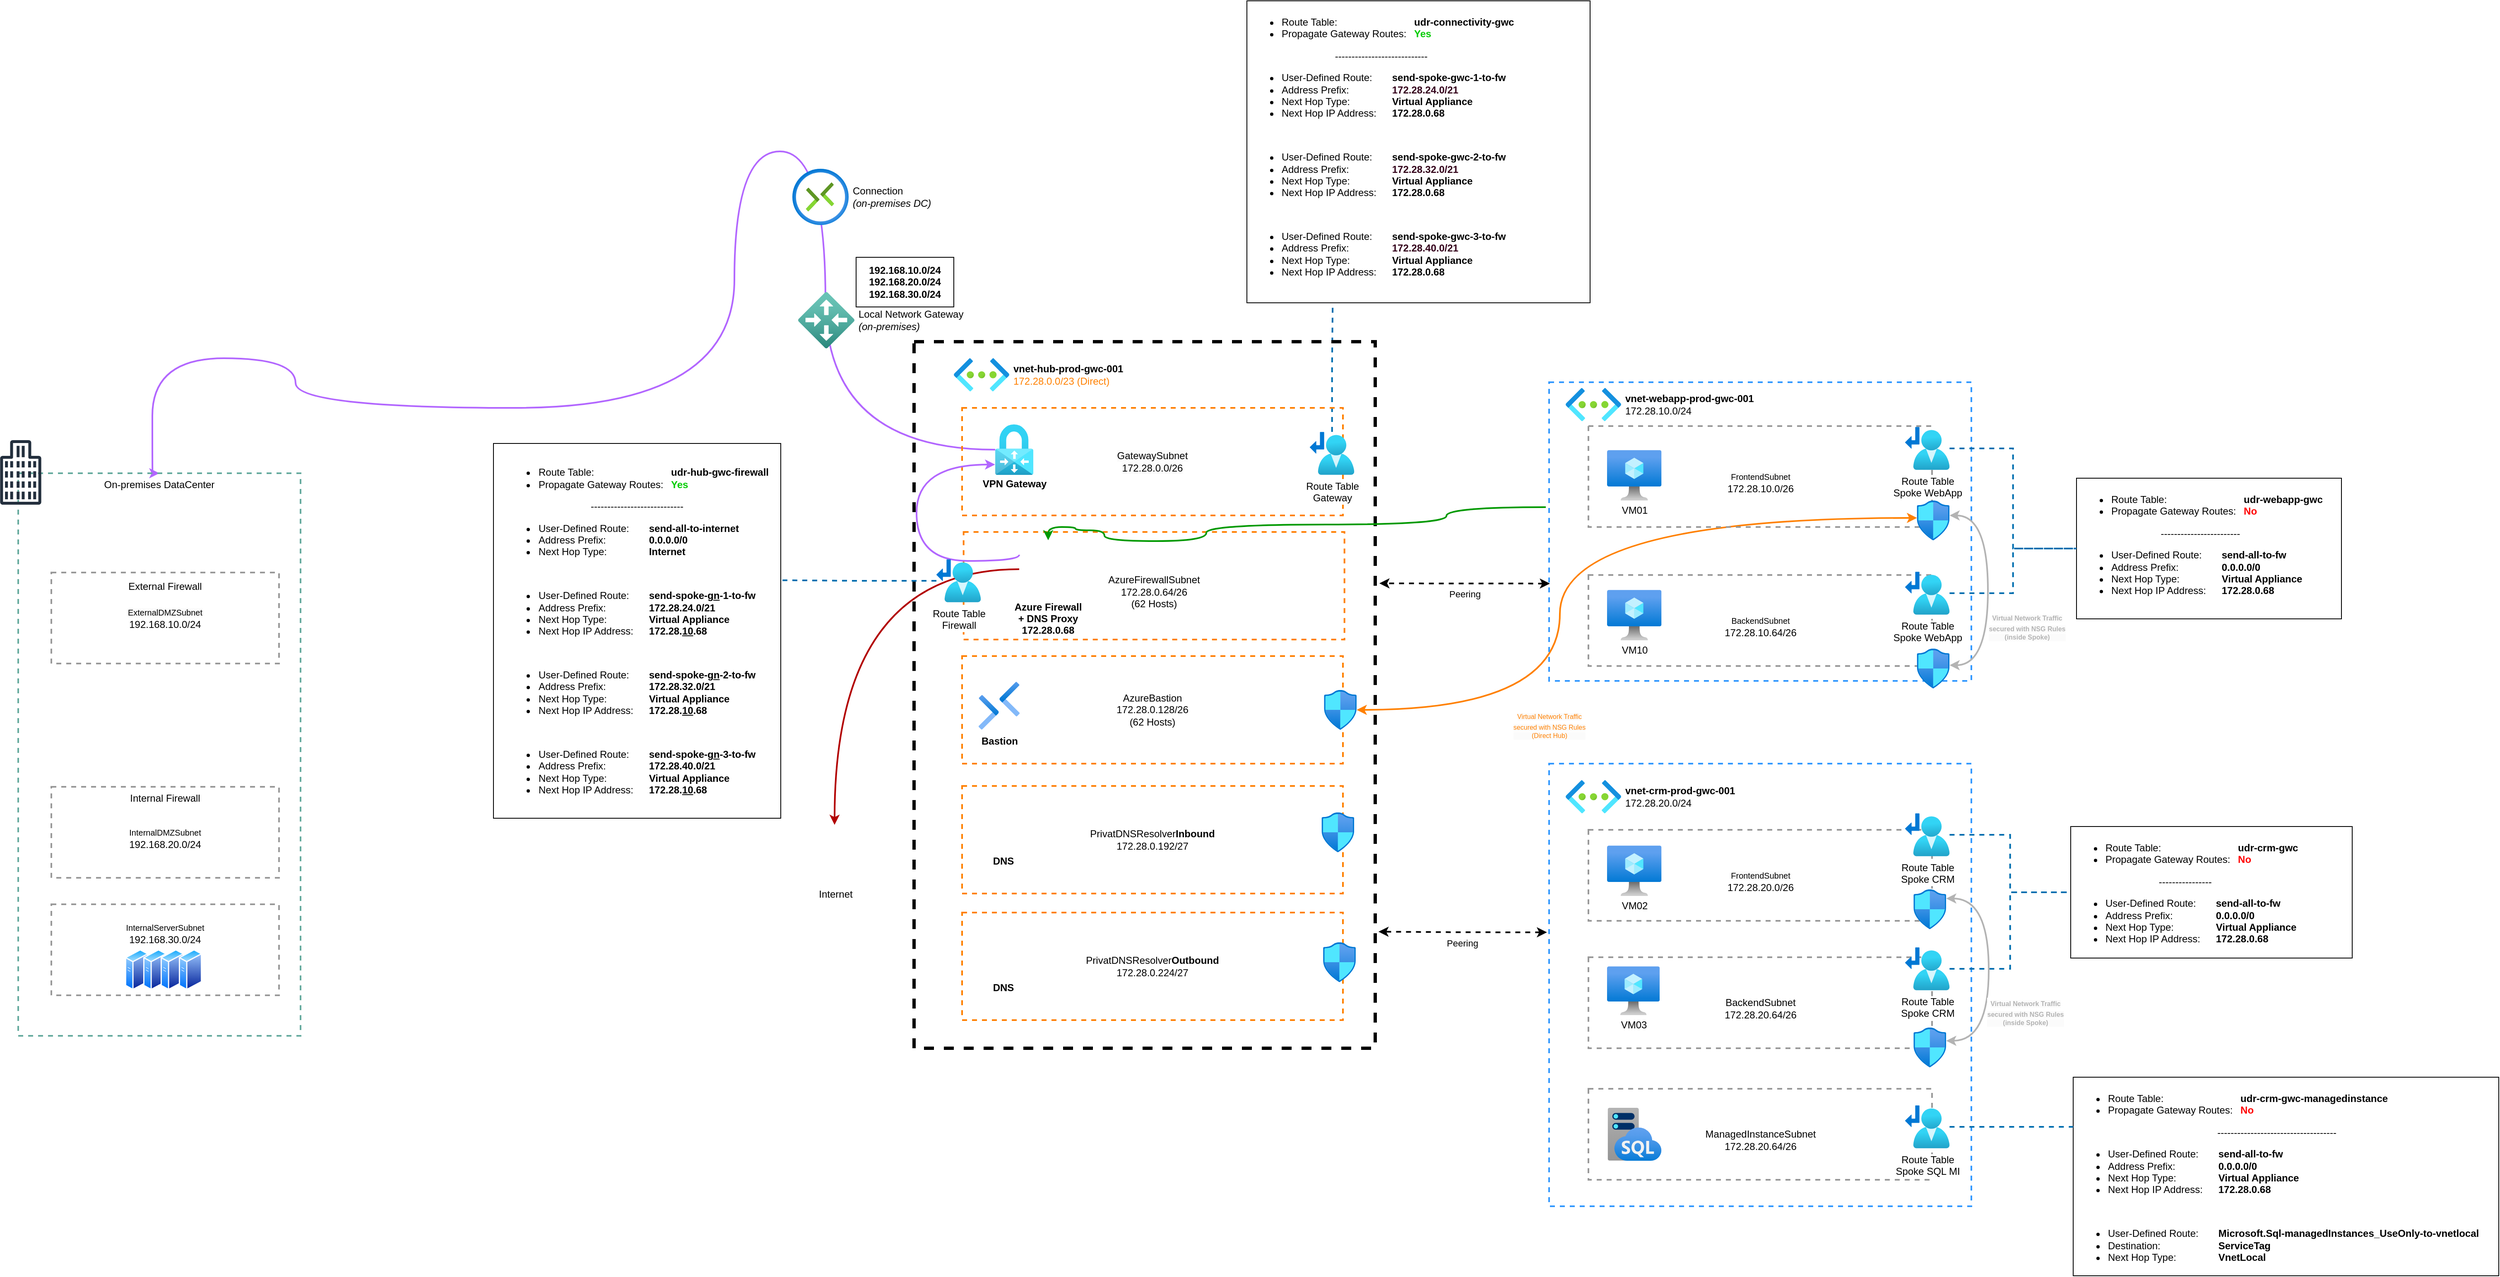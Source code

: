 <mxfile version="22.0.3" type="device">
  <diagram name="RoutingChart" id="pZm5Y59gOgLLR5g-zRpm">
    <mxGraphModel dx="3297" dy="3967" grid="0" gridSize="10" guides="1" tooltips="1" connect="1" arrows="1" fold="1" page="1" pageScale="1" pageWidth="2336" pageHeight="1654" background="#FFFFFF" math="0" shadow="0">
      <root>
        <mxCell id="PHRRr8yhrGrFgZKM-X4D-0" />
        <mxCell id="PHRRr8yhrGrFgZKM-X4D-1" parent="PHRRr8yhrGrFgZKM-X4D-0" />
        <mxCell id="PHRRr8yhrGrFgZKM-X4D-41" style="edgeStyle=orthogonalEdgeStyle;curved=1;rounded=0;orthogonalLoop=1;jettySize=auto;html=1;entryX=0.5;entryY=0;entryDx=0;entryDy=0;strokeColor=#B266FF;strokeWidth=2;" parent="PHRRr8yhrGrFgZKM-X4D-1" source="PHRRr8yhrGrFgZKM-X4D-7" target="PHRRr8yhrGrFgZKM-X4D-70" edge="1">
          <mxGeometry relative="1" as="geometry">
            <Array as="points">
              <mxPoint x="1071" y="-1076" />
              <mxPoint x="1071" y="-1437" />
              <mxPoint x="961" y="-1437" />
              <mxPoint x="961" y="-1127" />
              <mxPoint x="431" y="-1127" />
              <mxPoint x="431" y="-1187" />
              <mxPoint x="258" y="-1187" />
              <mxPoint x="258" y="-1048" />
            </Array>
            <mxPoint x="831" y="-1056.5" as="targetPoint" />
          </mxGeometry>
        </mxCell>
        <mxCell id="PHRRr8yhrGrFgZKM-X4D-43" value="&lt;font color=&quot;#000000&quot;&gt;Connection&lt;br&gt;&lt;i&gt;(on-premises DC)&lt;/i&gt;&lt;br&gt;&lt;/font&gt;" style="image;aspect=fixed;html=1;points=[];align=left;fontSize=12;image=img/lib/azure2/networking/Connections.svg;labelPosition=right;verticalLabelPosition=middle;verticalAlign=middle;labelBackgroundColor=none;spacingLeft=3;" parent="PHRRr8yhrGrFgZKM-X4D-1" vertex="1">
          <mxGeometry x="1031" y="-1416" width="68" height="68" as="geometry" />
        </mxCell>
        <mxCell id="PHRRr8yhrGrFgZKM-X4D-44" value="Peering" style="edgeStyle=orthogonalEdgeStyle;rounded=0;orthogonalLoop=1;jettySize=auto;html=1;startArrow=classic;startFill=1;labelPosition=center;verticalLabelPosition=bottom;align=center;verticalAlign=top;dashed=1;strokeColor=#000000;labelBackgroundColor=none;fontColor=#000000;strokeWidth=2;entryX=1.007;entryY=0.835;entryDx=0;entryDy=0;entryPerimeter=0;exitX=-0.005;exitY=0.381;exitDx=0;exitDy=0;exitPerimeter=0;" parent="PHRRr8yhrGrFgZKM-X4D-1" source="PHRRr8yhrGrFgZKM-X4D-56" target="PHRRr8yhrGrFgZKM-X4D-3" edge="1">
          <mxGeometry relative="1" as="geometry">
            <mxPoint x="1855" y="-687" as="sourcePoint" />
            <mxPoint x="1725" y="-687" as="targetPoint" />
          </mxGeometry>
        </mxCell>
        <mxCell id="PHRRr8yhrGrFgZKM-X4D-45" value="Peering" style="edgeStyle=orthogonalEdgeStyle;rounded=0;orthogonalLoop=1;jettySize=auto;html=1;exitX=0.002;exitY=0.674;exitDx=0;exitDy=0;entryX=1.009;entryY=0.342;entryDx=0;entryDy=0;entryPerimeter=0;startArrow=classic;startFill=1;dashed=1;labelPosition=center;verticalLabelPosition=bottom;align=center;verticalAlign=top;strokeColor=#000000;labelBackgroundColor=none;fontColor=#000000;strokeWidth=2;exitPerimeter=0;" parent="PHRRr8yhrGrFgZKM-X4D-1" source="PHRRr8yhrGrFgZKM-X4D-76" target="PHRRr8yhrGrFgZKM-X4D-3" edge="1">
          <mxGeometry relative="1" as="geometry">
            <mxPoint x="1855.9" y="-1017.36" as="sourcePoint" />
            <mxPoint x="1716" y="-1017.16" as="targetPoint" />
          </mxGeometry>
        </mxCell>
        <mxCell id="PHRRr8yhrGrFgZKM-X4D-46" value="Internet" style="shape=image;verticalLabelPosition=bottom;labelBackgroundColor=default;verticalAlign=top;aspect=fixed;imageAspect=0;image=https://icons.veryicon.com/png/o/miscellaneous/base-icon-library-1/internet-54.png;labelPosition=center;align=center;spacingLeft=3;" parent="PHRRr8yhrGrFgZKM-X4D-1" vertex="1">
          <mxGeometry x="1047" y="-623" width="70" height="70" as="geometry" />
        </mxCell>
        <mxCell id="PHRRr8yhrGrFgZKM-X4D-47" value="&lt;ul&gt;&lt;li&gt;&lt;span style=&quot;background-color: initial;&quot;&gt;Route Table:&amp;nbsp;&amp;nbsp;&lt;span style=&quot;white-space: pre;&quot;&gt;&#x9;&lt;span style=&quot;white-space: pre;&quot;&gt;&#x9;&lt;/span&gt;&lt;span style=&quot;white-space: pre;&quot;&gt;&#x9;&lt;/span&gt;&lt;span style=&quot;white-space: pre;&quot;&gt;&#x9;&lt;/span&gt;&lt;/span&gt;&lt;/span&gt;&lt;b style=&quot;background-color: initial;&quot;&gt;udr-connectivity-gwc&lt;/b&gt;&lt;br&gt;&lt;/li&gt;&lt;li&gt;&lt;span style=&quot;background-color: initial;&quot;&gt;Propagate Gateway Routes:&amp;nbsp;&lt;span style=&quot;white-space: pre;&quot;&gt;&#x9;&lt;/span&gt;&lt;/span&gt;&lt;b style=&quot;background-color: initial;&quot;&gt;&lt;font color=&quot;#00cc00&quot;&gt;Yes&lt;/font&gt;&lt;/b&gt;&lt;/li&gt;&lt;/ul&gt;&lt;div style=&quot;text-align: center;&quot;&gt;----------------------------&lt;/div&gt;&lt;ul&gt;&lt;li&gt;&lt;span style=&quot;background-color: initial;&quot;&gt;User-Defined Route:&amp;nbsp;&amp;nbsp;&lt;span style=&quot;white-space: pre;&quot;&gt;&#x9;&lt;/span&gt;&lt;/span&gt;&lt;b style=&quot;background-color: initial; border-color: var(--border-color);&quot;&gt;send-spoke-gwc-1-to-fw&lt;/b&gt;&lt;br&gt;&lt;/li&gt;&lt;li&gt;Address Prefix:&lt;b&gt;&amp;nbsp;&lt;span style=&quot;white-space: pre;&quot;&gt;&#x9;&lt;span style=&quot;white-space: pre;&quot;&gt;&#x9;&lt;/span&gt;&lt;/span&gt;&lt;font color=&quot;#33001a&quot;&gt;172.28.24.0/21&lt;/font&gt;&lt;/b&gt;&lt;/li&gt;&lt;li&gt;Next Hop Type:&lt;b&gt;&amp;nbsp;&lt;span style=&quot;white-space: pre;&quot;&gt;&#x9;&lt;span style=&quot;white-space: pre;&quot;&gt;&#x9;&lt;/span&gt;&lt;/span&gt;Virtual Appliance&lt;/b&gt;&lt;/li&gt;&lt;li&gt;Next Hop IP Address:&lt;b&gt;&amp;nbsp;&lt;span style=&quot;white-space: pre;&quot;&gt;&#x9;&lt;/span&gt;&lt;/b&gt;&lt;b style=&quot;border-color: var(--border-color);&quot;&gt;172.28.0.68&lt;/b&gt;&lt;/li&gt;&lt;/ul&gt;&lt;div&gt;&lt;b&gt;&lt;br&gt;&lt;/b&gt;&lt;/div&gt;&lt;ul&gt;&lt;li&gt;&lt;b style=&quot;border-color: var(--border-color);&quot;&gt;&lt;span style=&quot;font-weight: 400;&quot;&gt;User-Defined Route:&amp;nbsp;&lt;span style=&quot;white-space: pre;&quot;&gt;&#x9;&lt;/span&gt;&lt;/span&gt;&lt;b style=&quot;border-color: var(--border-color);&quot;&gt;send-spoke-gwc-2-to-fw&lt;/b&gt;&lt;/b&gt;&lt;/li&gt;&lt;li&gt;&lt;b style=&quot;border-color: var(--border-color);&quot;&gt;&lt;span style=&quot;font-weight: 400;&quot;&gt;Address Prefix:&lt;/span&gt;&lt;b&gt;&amp;nbsp;&lt;span style=&quot;white-space: pre;&quot;&gt;&#x9;&lt;/span&gt;&lt;span style=&quot;white-space: pre;&quot;&gt;&#x9;&lt;/span&gt;&lt;font color=&quot;#33001a&quot;&gt;172.28.32.0/21&lt;/font&gt;&lt;/b&gt;&lt;/b&gt;&lt;/li&gt;&lt;li&gt;&lt;b style=&quot;border-color: var(--border-color);&quot;&gt;&lt;span style=&quot;font-weight: 400;&quot;&gt;Next Hop Type:&lt;/span&gt;&lt;b&gt;&amp;nbsp;&lt;span style=&quot;white-space: pre;&quot;&gt;&#x9;&lt;/span&gt;&lt;span style=&quot;white-space: pre;&quot;&gt;&#x9;&lt;/span&gt;Virtual Appliance&lt;/b&gt;&lt;/b&gt;&lt;/li&gt;&lt;li&gt;&lt;b style=&quot;border-color: var(--border-color);&quot;&gt;&lt;span style=&quot;font-weight: 400;&quot;&gt;Next Hop IP Address:&lt;/span&gt;&lt;b&gt;&amp;nbsp;&lt;span style=&quot;white-space: pre;&quot;&gt;&#x9;&lt;/span&gt;&lt;/b&gt;&lt;b style=&quot;background-color: initial; border-color: var(--border-color);&quot;&gt;172.28.0.68&lt;/b&gt;&lt;/b&gt;&lt;/li&gt;&lt;/ul&gt;&lt;div&gt;&lt;b&gt;&lt;br&gt;&lt;/b&gt;&lt;/div&gt;&lt;ul&gt;&lt;li&gt;&lt;b style=&quot;border-color: var(--border-color);&quot;&gt;&lt;span style=&quot;font-weight: 400;&quot;&gt;User-Defined Route:&lt;span style=&quot;white-space: pre;&quot;&gt;&#x9;&lt;/span&gt;&lt;/span&gt;&lt;b style=&quot;border-color: var(--border-color);&quot;&gt;send-spoke-gwc-3-to-fw&lt;/b&gt;&lt;/b&gt;&lt;/li&gt;&lt;li&gt;&lt;b style=&quot;border-color: var(--border-color);&quot;&gt;&lt;span style=&quot;font-weight: 400;&quot;&gt;Address Prefix:&lt;/span&gt;&lt;b&gt;&amp;nbsp;&lt;span style=&quot;white-space: pre;&quot;&gt;&#x9;&lt;/span&gt;&lt;span style=&quot;white-space: pre;&quot;&gt;&#x9;&lt;/span&gt;&lt;font color=&quot;#33001a&quot;&gt;172.28.40.0/21&lt;/font&gt;&lt;/b&gt;&lt;/b&gt;&lt;/li&gt;&lt;li&gt;&lt;b style=&quot;border-color: var(--border-color);&quot;&gt;&lt;span style=&quot;font-weight: 400;&quot;&gt;Next Hop Type:&lt;/span&gt;&lt;b&gt;&amp;nbsp;&lt;span style=&quot;white-space: pre;&quot;&gt;&#x9;&lt;/span&gt;&lt;span style=&quot;white-space: pre;&quot;&gt;&#x9;&lt;/span&gt;Virtual Appliance&lt;/b&gt;&lt;/b&gt;&lt;/li&gt;&lt;li&gt;&lt;b style=&quot;border-color: var(--border-color);&quot;&gt;&lt;span style=&quot;font-weight: 400;&quot;&gt;Next Hop IP Address:&lt;/span&gt;&lt;b&gt;&amp;nbsp;&lt;span style=&quot;white-space: pre;&quot;&gt;&#x9;&lt;/span&gt;&lt;/b&gt;&lt;/b&gt;&lt;b style=&quot;background-color: initial; border-color: var(--border-color);&quot;&gt;172.28.0.68&lt;/b&gt;&lt;/li&gt;&lt;/ul&gt;" style="rounded=0;whiteSpace=wrap;html=1;align=left;verticalAlign=top;" parent="PHRRr8yhrGrFgZKM-X4D-1" vertex="1">
          <mxGeometry x="1580" y="-1619" width="414.5" height="365" as="geometry" />
        </mxCell>
        <mxCell id="PHRRr8yhrGrFgZKM-X4D-48" value="" style="edgeStyle=orthogonalEdgeStyle;rounded=0;orthogonalLoop=1;jettySize=auto;html=1;entryX=0.25;entryY=1;entryDx=0;entryDy=0;strokeColor=#006EAF;strokeWidth=2;fontColor=#006EAF;fontStyle=1;endArrow=none;endFill=0;dashed=1;" parent="PHRRr8yhrGrFgZKM-X4D-1" source="PHRRr8yhrGrFgZKM-X4D-8" target="PHRRr8yhrGrFgZKM-X4D-47" edge="1">
          <mxGeometry x="0.554" relative="1" as="geometry">
            <mxPoint x="1731.0" y="-1064.997" as="sourcePoint" />
            <mxPoint x="1815.76" y="-1247" as="targetPoint" />
            <mxPoint as="offset" />
          </mxGeometry>
        </mxCell>
        <mxCell id="PHRRr8yhrGrFgZKM-X4D-49" value="Local Network Gateway&lt;br&gt;&lt;i&gt;(on-premises)&lt;/i&gt;" style="image;aspect=fixed;html=1;points=[];align=left;fontSize=12;image=img/lib/azure2/networking/Local_Network_Gateways.svg;labelPosition=right;verticalLabelPosition=middle;verticalAlign=middle;spacingLeft=3;spacingRight=12;" parent="PHRRr8yhrGrFgZKM-X4D-1" vertex="1">
          <mxGeometry x="1038" y="-1267" width="68" height="68" as="geometry" />
        </mxCell>
        <mxCell id="PHRRr8yhrGrFgZKM-X4D-54" value="&lt;ul&gt;&lt;li&gt;&lt;span style=&quot;background-color: initial;&quot;&gt;Route Table: &lt;span style=&quot;white-space: pre;&quot;&gt;&#x9;&lt;span style=&quot;white-space: pre;&quot;&gt;&#x9;&lt;/span&gt;&lt;span style=&quot;white-space: pre;&quot;&gt;&#x9;&lt;/span&gt;&lt;span style=&quot;white-space: pre;&quot;&gt;&#x9;&lt;/span&gt;&lt;/span&gt;&lt;/span&gt;&lt;b style=&quot;background-color: initial;&quot;&gt;udr-crm-gwc&lt;/b&gt;&lt;br&gt;&lt;/li&gt;&lt;li&gt;&lt;span style=&quot;background-color: initial;&quot;&gt;Propagate Gateway Routes: &lt;span style=&quot;white-space: pre;&quot;&gt;&#x9;&lt;/span&gt;&lt;/span&gt;&lt;b style=&quot;background-color: initial;&quot;&gt;&lt;font color=&quot;#ff0000&quot;&gt;No&lt;/font&gt;&lt;/b&gt;&lt;br&gt;&lt;/li&gt;&lt;/ul&gt;&lt;div style=&quot;text-align: center;&quot;&gt;----------------&lt;/div&gt;&lt;ul&gt;&lt;li&gt;&lt;span style=&quot;background-color: initial;&quot;&gt;User-Defined Route:&amp;nbsp;&lt;span style=&quot;white-space: pre;&quot;&gt;&#x9;&lt;/span&gt;&lt;/span&gt;&lt;b style=&quot;background-color: initial; border-color: var(--border-color);&quot;&gt;send-all-to-fw&lt;/b&gt;&lt;/li&gt;&lt;li&gt;Address Prefix:&lt;b&gt; &lt;span style=&quot;white-space: pre;&quot;&gt;&#x9;&lt;span style=&quot;white-space: pre;&quot;&gt;&#x9;&lt;/span&gt;&lt;/span&gt;0.0.0.0/0&lt;/b&gt;&lt;/li&gt;&lt;li&gt;Next Hop Type:&lt;b&gt; &lt;span style=&quot;white-space: pre;&quot;&gt;&#x9;&lt;span style=&quot;white-space: pre;&quot;&gt;&#x9;&lt;/span&gt;&lt;/span&gt;Virtual Appliance&lt;/b&gt;&lt;/li&gt;&lt;li&gt;Next Hop IP Address:&lt;b&gt;&amp;nbsp;&lt;span style=&quot;white-space: pre;&quot;&gt;&#x9;&lt;/span&gt;&lt;/b&gt;&lt;b style=&quot;border-color: var(--border-color);&quot;&gt;172.28.0.68&lt;/b&gt;&lt;/li&gt;&lt;/ul&gt;" style="rounded=0;whiteSpace=wrap;html=1;align=left;verticalAlign=top;" parent="PHRRr8yhrGrFgZKM-X4D-1" vertex="1">
          <mxGeometry x="2575" y="-621" width="340" height="159" as="geometry" />
        </mxCell>
        <mxCell id="PHRRr8yhrGrFgZKM-X4D-55" value="&lt;div style=&quot;text-align: left;&quot;&gt;&lt;ul&gt;&lt;li&gt;&lt;span style=&quot;background-color: initial;&quot;&gt;Route Table: &lt;span style=&quot;white-space: pre;&quot;&gt;&#x9;&lt;span style=&quot;white-space: pre;&quot;&gt;&#x9;&lt;/span&gt;&lt;span style=&quot;white-space: pre;&quot;&gt;&#x9;&lt;/span&gt;&lt;span style=&quot;white-space: pre;&quot;&gt;&#x9;&lt;/span&gt;&lt;/span&gt;&lt;/span&gt;&lt;b style=&quot;background-color: initial;&quot;&gt;udr-hub-gwc-firewall&lt;/b&gt;&lt;/li&gt;&lt;li&gt;&lt;span style=&quot;background-color: initial;&quot;&gt;Propagate Gateway Routes:&lt;span style=&quot;white-space: pre;&quot;&gt;&#x9;&lt;/span&gt;&lt;/span&gt;&lt;b style=&quot;background-color: initial;&quot;&gt;&lt;font color=&quot;#00cc00&quot;&gt;Yes&lt;/font&gt;&lt;/b&gt;&lt;/li&gt;&lt;/ul&gt;&lt;/div&gt;&lt;div&gt;----------------------------&lt;/div&gt;&lt;div&gt;&lt;div style=&quot;text-align: left;&quot;&gt;&lt;ul&gt;&lt;li&gt;&lt;span style=&quot;background-color: initial;&quot;&gt;User-Defined Route:&lt;span style=&quot;white-space: pre;&quot;&gt;&#x9;&lt;/span&gt;&lt;/span&gt;&lt;b style=&quot;background-color: initial; border-color: var(--border-color);&quot;&gt;&lt;font&gt;send-all-to-internet&lt;/font&gt;&lt;/b&gt;&lt;/li&gt;&lt;li&gt;&lt;span style=&quot;background-color: initial;&quot;&gt;Address Prefix:&lt;/span&gt;&lt;b style=&quot;background-color: initial;&quot;&gt;&amp;nbsp;&lt;span style=&quot;white-space: pre;&quot;&gt;&#x9;&lt;span style=&quot;white-space: pre;&quot;&gt;&#x9;&lt;/span&gt;&lt;/span&gt;0.0.0.0/0&lt;/b&gt;&lt;/li&gt;&lt;li&gt;&lt;span style=&quot;background-color: initial;&quot;&gt;Next Hop Type:&lt;/span&gt;&lt;b style=&quot;background-color: initial;&quot;&gt;&amp;nbsp;&lt;span style=&quot;white-space: pre;&quot;&gt;&#x9;&lt;span style=&quot;white-space: pre;&quot;&gt;&#x9;&lt;/span&gt;&lt;/span&gt;Internet&lt;/b&gt;&lt;/li&gt;&lt;/ul&gt;&lt;div&gt;&lt;b&gt;&lt;br&gt;&lt;/b&gt;&lt;/div&gt;&lt;ul&gt;&lt;li&gt;&lt;span style=&quot;background-color: initial;&quot;&gt;User-Defined Route:&amp;nbsp;&lt;span style=&quot;white-space: pre;&quot;&gt;&#x9;&lt;/span&gt;&lt;/span&gt;&lt;b style=&quot;background-color: initial; border-color: var(--border-color);&quot;&gt;send-spoke-&lt;/b&gt;&lt;b style=&quot;background-color: initial; border-color: var(--border-color);&quot;&gt;&lt;b style=&quot;border-color: var(--border-color);&quot;&gt;&lt;u&gt;&lt;font&gt;gn&lt;/font&gt;&lt;/u&gt;&lt;font&gt;-&lt;/font&gt;&lt;/b&gt;&lt;/b&gt;&lt;b style=&quot;background-color: initial; border-color: var(--border-color);&quot;&gt;1-to-fw&lt;/b&gt;&lt;br&gt;&lt;/li&gt;&lt;li&gt;&lt;span style=&quot;background-color: initial;&quot;&gt;Address Prefix:&lt;/span&gt;&lt;b style=&quot;background-color: initial;&quot;&gt;&amp;nbsp;&lt;span style=&quot;white-space: pre;&quot;&gt;&#x9;&lt;span style=&quot;white-space: pre;&quot;&gt;&#x9;&lt;/span&gt;&lt;/span&gt;&lt;font&gt;172.28.24.0/21&lt;/font&gt;&lt;/b&gt;&lt;/li&gt;&lt;li&gt;&lt;span style=&quot;background-color: initial;&quot;&gt;Next Hop Type:&lt;/span&gt;&lt;b style=&quot;background-color: initial;&quot;&gt;&amp;nbsp;&lt;span style=&quot;white-space: pre;&quot;&gt;&#x9;&lt;span style=&quot;white-space: pre;&quot;&gt;&#x9;&lt;/span&gt;&lt;/span&gt;Virtual Appliance&lt;/b&gt;&lt;/li&gt;&lt;li&gt;&lt;span style=&quot;background-color: initial;&quot;&gt;Next Hop IP Address:&lt;/span&gt;&lt;b style=&quot;background-color: initial;&quot;&gt;&amp;nbsp;&lt;span style=&quot;white-space: pre;&quot;&gt;&#x9;&lt;/span&gt;&lt;/b&gt;&lt;b style=&quot;background-color: initial; border-color: var(--border-color);&quot;&gt;&lt;b style=&quot;background-color: initial; border-color: var(--border-color);&quot;&gt;172.28.&lt;u&gt;10&lt;/u&gt;.68&lt;/b&gt;&lt;/b&gt;&lt;/li&gt;&lt;/ul&gt;&lt;div&gt;&lt;b&gt;&lt;br&gt;&lt;/b&gt;&lt;/div&gt;&lt;ul&gt;&lt;li&gt;&lt;b style=&quot;border-color: var(--border-color);&quot;&gt;&lt;span style=&quot;font-weight: 400;&quot;&gt;User-Defined Route:&amp;nbsp;&lt;span style=&quot;white-space: pre;&quot;&gt;&#x9;&lt;/span&gt;&lt;/span&gt;&lt;b style=&quot;border-color: var(--border-color);&quot;&gt;send-spoke&lt;/b&gt;&lt;/b&gt;&lt;b style=&quot;background-color: initial; border-color: var(--border-color);&quot;&gt;&lt;b style=&quot;border-color: var(--border-color);&quot;&gt;&lt;font&gt;-&lt;/font&gt;&lt;u&gt;&lt;font&gt;gn&lt;/font&gt;&lt;/u&gt;&lt;font&gt;-&lt;/font&gt;&lt;/b&gt;&lt;/b&gt;&lt;b style=&quot;background-color: initial; border-color: var(--border-color);&quot;&gt;&lt;b style=&quot;border-color: var(--border-color);&quot;&gt;2-to-fw&lt;/b&gt;&lt;/b&gt;&lt;/li&gt;&lt;li&gt;&lt;b style=&quot;background-color: initial; border-color: var(--border-color);&quot;&gt;&lt;span style=&quot;font-weight: 400;&quot;&gt;Address Prefix:&lt;/span&gt;&lt;b&gt;&amp;nbsp;&lt;span style=&quot;white-space: pre;&quot;&gt;&#x9;&lt;/span&gt;&lt;span style=&quot;white-space: pre;&quot;&gt;&#x9;&lt;/span&gt;&lt;font&gt;172.28.32.0/21&lt;/font&gt;&lt;/b&gt;&lt;/b&gt;&lt;/li&gt;&lt;li&gt;&lt;b style=&quot;background-color: initial; border-color: var(--border-color);&quot;&gt;&lt;span style=&quot;font-weight: 400;&quot;&gt;Next Hop Type:&lt;/span&gt;&lt;b&gt;&amp;nbsp;&lt;span style=&quot;white-space: pre;&quot;&gt;&#x9;&lt;/span&gt;&lt;span style=&quot;white-space: pre;&quot;&gt;&#x9;&lt;/span&gt;Virtual Appliance&lt;/b&gt;&lt;/b&gt;&lt;/li&gt;&lt;li&gt;&lt;b style=&quot;background-color: initial; border-color: var(--border-color);&quot;&gt;&lt;span style=&quot;font-weight: 400;&quot;&gt;Next Hop IP Address:&lt;/span&gt;&lt;b&gt;&amp;nbsp;&lt;span style=&quot;white-space: pre;&quot;&gt;&#x9;&lt;/span&gt;&lt;/b&gt;&lt;b style=&quot;background-color: initial; border-color: var(--border-color);&quot;&gt;&lt;b style=&quot;background-color: initial; border-color: var(--border-color);&quot;&gt;172.28.&lt;u&gt;10&lt;/u&gt;.68&lt;/b&gt;&lt;/b&gt;&lt;/b&gt;&lt;/li&gt;&lt;/ul&gt;&lt;div&gt;&lt;b&gt;&lt;br&gt;&lt;/b&gt;&lt;/div&gt;&lt;ul&gt;&lt;li&gt;&lt;b style=&quot;border-color: var(--border-color);&quot;&gt;&lt;span style=&quot;font-weight: 400;&quot;&gt;User-Defined Route:&amp;nbsp;&lt;span style=&quot;white-space: pre;&quot;&gt;&#x9;&lt;/span&gt;&lt;/span&gt;&lt;b style=&quot;border-color: var(--border-color);&quot;&gt;send-spoke&lt;/b&gt;&lt;/b&gt;&lt;b style=&quot;background-color: initial; border-color: var(--border-color);&quot;&gt;&lt;b style=&quot;border-color: var(--border-color);&quot;&gt;&lt;font&gt;-&lt;/font&gt;&lt;u&gt;&lt;font&gt;gn&lt;/font&gt;&lt;/u&gt;&lt;font&gt;-3&lt;/font&gt;&lt;/b&gt;&lt;/b&gt;&lt;b style=&quot;background-color: initial; border-color: var(--border-color);&quot;&gt;&lt;b style=&quot;border-color: var(--border-color);&quot;&gt;-to-fw&lt;/b&gt;&lt;/b&gt;&lt;/li&gt;&lt;li&gt;&lt;b style=&quot;background-color: initial; border-color: var(--border-color);&quot;&gt;&lt;span style=&quot;font-weight: 400;&quot;&gt;Address Prefix:&lt;/span&gt;&lt;b&gt;&amp;nbsp;&lt;span style=&quot;white-space: pre;&quot;&gt;&#x9;&lt;/span&gt;&lt;span style=&quot;white-space: pre;&quot;&gt;&#x9;&lt;/span&gt;&lt;font&gt;172.28.40.0/21&lt;/font&gt;&lt;/b&gt;&lt;/b&gt;&lt;/li&gt;&lt;li&gt;&lt;b style=&quot;background-color: initial; border-color: var(--border-color);&quot;&gt;&lt;span style=&quot;font-weight: 400;&quot;&gt;Next Hop Type:&lt;/span&gt;&lt;b&gt;&amp;nbsp;&lt;span style=&quot;white-space: pre;&quot;&gt;&#x9;&lt;/span&gt;&lt;span style=&quot;white-space: pre;&quot;&gt;&#x9;&lt;/span&gt;Virtual Appliance&lt;/b&gt;&lt;/b&gt;&lt;/li&gt;&lt;li&gt;&lt;b style=&quot;background-color: initial; border-color: var(--border-color);&quot;&gt;&lt;span style=&quot;font-weight: 400;&quot;&gt;Next Hop IP Address:&lt;/span&gt;&lt;b&gt;&amp;nbsp;&lt;span style=&quot;white-space: pre;&quot;&gt;&#x9;&lt;/span&gt;&lt;/b&gt;&lt;/b&gt;&lt;b style=&quot;background-color: initial; border-color: var(--border-color);&quot;&gt;172.28.&lt;u&gt;10&lt;/u&gt;.68&lt;/b&gt;&lt;/li&gt;&lt;/ul&gt;&lt;/div&gt;&lt;/div&gt;" style="rounded=0;whiteSpace=wrap;html=1;fontColor=#000000;" parent="PHRRr8yhrGrFgZKM-X4D-1" vertex="1">
          <mxGeometry x="670" y="-1084" width="347" height="453" as="geometry" />
        </mxCell>
        <mxCell id="PHRRr8yhrGrFgZKM-X4D-56" value="" style="rounded=0;whiteSpace=wrap;html=1;strokeColor=#3399FF;dashed=1;fillColor=none;strokeWidth=2;" parent="PHRRr8yhrGrFgZKM-X4D-1" vertex="1">
          <mxGeometry x="1945" y="-697" width="510" height="535" as="geometry" />
        </mxCell>
        <mxCell id="PHRRr8yhrGrFgZKM-X4D-57" value="&lt;font style=&quot;border-color: var(--border-color); font-size: 12px;&quot;&gt;&lt;b&gt;vnet-crm-prod-gwc-001&lt;/b&gt;&lt;/font&gt;&lt;div&gt;&lt;font style=&quot;border-color: var(--border-color); font-size: 12px;&quot;&gt;172.28.20.0/24&lt;/font&gt;&lt;span style=&quot;border-color: var(--border-color);&quot;&gt;&lt;/span&gt;&lt;/div&gt;" style="image;aspect=fixed;html=1;points=[];align=left;fontSize=12;image=img/lib/azure2/networking/Virtual_Networks.svg;labelPosition=right;verticalLabelPosition=middle;verticalAlign=middle;spacingLeft=3;labelBackgroundColor=none;" parent="PHRRr8yhrGrFgZKM-X4D-1" vertex="1">
          <mxGeometry x="1965" y="-677" width="67" height="40" as="geometry" />
        </mxCell>
        <mxCell id="PHRRr8yhrGrFgZKM-X4D-58" value="&lt;br&gt;&lt;span style=&quot;color: rgb(0, 0, 0); font-family: Helvetica; font-size: 10px; font-style: normal; font-variant-ligatures: normal; font-variant-caps: normal; font-weight: 400; letter-spacing: normal; orphans: 2; text-align: center; text-indent: 0px; text-transform: none; widows: 2; word-spacing: 0px; -webkit-text-stroke-width: 0px; background-color: rgb(251, 251, 251); text-decoration-thickness: initial; text-decoration-style: initial; text-decoration-color: initial; float: none; display: inline !important;&quot;&gt;FrontendSubnet&lt;/span&gt;&lt;br style=&quot;border-color: var(--border-color); color: rgb(0, 0, 0); font-family: Helvetica; font-size: 10px; font-style: normal; font-variant-ligatures: normal; font-variant-caps: normal; font-weight: 400; letter-spacing: normal; orphans: 2; text-align: center; text-indent: 0px; text-transform: none; widows: 2; word-spacing: 0px; -webkit-text-stroke-width: 0px; background-color: rgb(251, 251, 251); text-decoration-thickness: initial; text-decoration-style: initial; text-decoration-color: initial;&quot;&gt;172.28.20.0/26" style="rounded=0;whiteSpace=wrap;html=1;fillColor=none;strokeColor=#999999;dashed=1;strokeWidth=2;" parent="PHRRr8yhrGrFgZKM-X4D-1" vertex="1">
          <mxGeometry x="1992.5" y="-617" width="415" height="110" as="geometry" />
        </mxCell>
        <mxCell id="PHRRr8yhrGrFgZKM-X4D-59" value="&lt;br style=&quot;border-color: var(--border-color);&quot;&gt;BackendSubnet&lt;br style=&quot;border-color: var(--border-color); font-size: 10px;&quot;&gt;172.28.20.64/26" style="rounded=0;whiteSpace=wrap;html=1;fillColor=none;strokeColor=#999999;dashed=1;strokeWidth=2;" parent="PHRRr8yhrGrFgZKM-X4D-1" vertex="1">
          <mxGeometry x="1992.5" y="-463" width="415" height="110" as="geometry" />
        </mxCell>
        <mxCell id="PHRRr8yhrGrFgZKM-X4D-60" style="edgeStyle=orthogonalEdgeStyle;rounded=0;orthogonalLoop=1;jettySize=auto;html=1;entryX=0;entryY=0.5;entryDx=0;entryDy=0;strokeWidth=2;dashed=1;endArrow=none;endFill=0;strokeColor=#006EAF;" parent="PHRRr8yhrGrFgZKM-X4D-1" source="PHRRr8yhrGrFgZKM-X4D-61" target="PHRRr8yhrGrFgZKM-X4D-54" edge="1">
          <mxGeometry relative="1" as="geometry" />
        </mxCell>
        <mxCell id="PHRRr8yhrGrFgZKM-X4D-61" value="Route Table&lt;br style=&quot;border-color: var(--border-color);&quot;&gt;Spoke CRM" style="image;aspect=fixed;html=1;points=[];align=center;fontSize=12;image=img/lib/azure2/networking/Route_Tables.svg;" parent="PHRRr8yhrGrFgZKM-X4D-1" vertex="1">
          <mxGeometry x="2375" y="-637" width="53.68" height="52" as="geometry" />
        </mxCell>
        <mxCell id="PHRRr8yhrGrFgZKM-X4D-62" style="edgeStyle=orthogonalEdgeStyle;rounded=0;orthogonalLoop=1;jettySize=auto;html=1;entryX=0;entryY=0.5;entryDx=0;entryDy=0;strokeWidth=2;strokeColor=#006EAF;dashed=1;endArrow=none;endFill=0;" parent="PHRRr8yhrGrFgZKM-X4D-1" source="PHRRr8yhrGrFgZKM-X4D-63" target="PHRRr8yhrGrFgZKM-X4D-54" edge="1">
          <mxGeometry relative="1" as="geometry" />
        </mxCell>
        <mxCell id="PHRRr8yhrGrFgZKM-X4D-63" value="Route Table&lt;br style=&quot;border-color: var(--border-color);&quot;&gt;Spoke CRM" style="image;aspect=fixed;html=1;points=[];align=center;fontSize=12;image=img/lib/azure2/networking/Route_Tables.svg;" parent="PHRRr8yhrGrFgZKM-X4D-1" vertex="1">
          <mxGeometry x="2375" y="-475" width="53.68" height="52" as="geometry" />
        </mxCell>
        <mxCell id="PHRRr8yhrGrFgZKM-X4D-64" value="VM02" style="image;aspect=fixed;html=1;points=[];align=center;fontSize=12;image=img/lib/azure2/compute/Virtual_Machine.svg;spacing=0;labelBackgroundColor=none;" parent="PHRRr8yhrGrFgZKM-X4D-1" vertex="1">
          <mxGeometry x="2015" y="-598" width="65.76" height="61" as="geometry" />
        </mxCell>
        <mxCell id="PHRRr8yhrGrFgZKM-X4D-65" value="VM03" style="image;aspect=fixed;html=1;points=[];align=center;fontSize=12;image=img/lib/azure2/compute/Virtual_Machine.svg;spacing=0;labelBackgroundColor=none;" parent="PHRRr8yhrGrFgZKM-X4D-1" vertex="1">
          <mxGeometry x="2015" y="-452" width="63.6" height="59" as="geometry" />
        </mxCell>
        <mxCell id="PHRRr8yhrGrFgZKM-X4D-66" value="&lt;br style=&quot;border-color: var(--border-color);&quot;&gt;ManagedInstanceSubnet&lt;br style=&quot;border-color: var(--border-color); font-size: 10px;&quot;&gt;172.28.20.64/26" style="rounded=0;whiteSpace=wrap;html=1;fillColor=none;strokeColor=#999999;dashed=1;strokeWidth=2;" parent="PHRRr8yhrGrFgZKM-X4D-1" vertex="1">
          <mxGeometry x="1992.5" y="-304" width="415" height="110" as="geometry" />
        </mxCell>
        <mxCell id="PHRRr8yhrGrFgZKM-X4D-67" value="Route Table&lt;br style=&quot;border-color: var(--border-color);&quot;&gt;Spoke SQL MI" style="image;aspect=fixed;html=1;points=[];align=center;fontSize=12;image=img/lib/azure2/networking/Route_Tables.svg;" parent="PHRRr8yhrGrFgZKM-X4D-1" vertex="1">
          <mxGeometry x="2375" y="-284" width="53.68" height="52" as="geometry" />
        </mxCell>
        <mxCell id="PHRRr8yhrGrFgZKM-X4D-68" value="" style="image;aspect=fixed;html=1;points=[];align=center;fontSize=12;image=img/lib/azure2/databases/SQL_Managed_Instance.svg;" parent="PHRRr8yhrGrFgZKM-X4D-1" vertex="1">
          <mxGeometry x="2015.76" y="-281" width="65" height="64" as="geometry" />
        </mxCell>
        <mxCell id="PHRRr8yhrGrFgZKM-X4D-69" value="&lt;ul&gt;&lt;li&gt;&lt;span style=&quot;background-color: initial;&quot;&gt;Route Table: &lt;span style=&quot;white-space: pre;&quot;&gt;&#x9;&lt;span style=&quot;white-space: pre;&quot;&gt;&#x9;&lt;/span&gt;&lt;span style=&quot;white-space: pre;&quot;&gt;&#x9;&lt;/span&gt;&lt;span style=&quot;white-space: pre;&quot;&gt;&#x9;&lt;/span&gt;&lt;/span&gt;&lt;/span&gt;&lt;b style=&quot;background-color: initial;&quot;&gt;udr-crm-gwc-managedinstance&lt;/b&gt;&lt;br&gt;&lt;/li&gt;&lt;li&gt;&lt;span style=&quot;background-color: initial;&quot;&gt;Propagate Gateway Routes: &lt;span style=&quot;white-space: pre;&quot;&gt;&#x9;&lt;/span&gt;&lt;/span&gt;&lt;b style=&quot;background-color: initial;&quot;&gt;&lt;font color=&quot;#ff0000&quot;&gt;No&lt;/font&gt;&lt;/b&gt;&lt;br&gt;&lt;/li&gt;&lt;/ul&gt;&lt;div style=&quot;text-align: center;&quot;&gt;------------------------------------&lt;/div&gt;&lt;ul&gt;&lt;li&gt;&lt;span style=&quot;background-color: initial;&quot;&gt;User-Defined Route:&amp;nbsp;&lt;span style=&quot;white-space: pre;&quot;&gt;&#x9;&lt;/span&gt;&lt;/span&gt;&lt;b style=&quot;background-color: initial; border-color: var(--border-color);&quot;&gt;send-all-to-fw&lt;/b&gt;&lt;br&gt;&lt;/li&gt;&lt;li&gt;&lt;span style=&quot;background-color: initial;&quot;&gt;Address Prefix:&lt;/span&gt;&lt;b style=&quot;background-color: initial;&quot;&gt; &lt;span style=&quot;white-space: pre;&quot;&gt;&#x9;&lt;span style=&quot;white-space: pre;&quot;&gt;&#x9;&lt;/span&gt;&lt;/span&gt;0.0.0.0/0&lt;/b&gt;&lt;br&gt;&lt;/li&gt;&lt;li&gt;Next Hop Type:&lt;b&gt; &lt;span style=&quot;white-space: pre;&quot;&gt;&#x9;&lt;span style=&quot;white-space: pre;&quot;&gt;&#x9;&lt;/span&gt;&lt;/span&gt;Virtual Appliance&lt;/b&gt;&lt;/li&gt;&lt;li&gt;Next Hop IP Address:&lt;b&gt;&amp;nbsp;&lt;span style=&quot;white-space: pre;&quot;&gt;&#x9;&lt;/span&gt;&lt;/b&gt;&lt;b style=&quot;border-color: var(--border-color);&quot;&gt;172.28.0.68&lt;/b&gt;&lt;/li&gt;&lt;/ul&gt;&lt;div&gt;&lt;br&gt;&lt;/div&gt;&lt;ul&gt;&lt;li&gt;&lt;span style=&quot;background-color: initial;&quot;&gt;User-Defined Route:&amp;nbsp;&lt;span style=&quot;white-space: pre;&quot;&gt;&#x9;&lt;/span&gt;&lt;/span&gt;&lt;b style=&quot;background-color: initial; border-color: var(--border-color);&quot;&gt;Microsoft.Sql-managedInstances_UseOnly-to-vnetlocal&lt;/b&gt;&lt;br&gt;&lt;/li&gt;&lt;li&gt;Destination:&lt;b&gt;&amp;nbsp;&lt;span style=&quot;white-space: pre;&quot;&gt;&#x9;&lt;span style=&quot;white-space: pre;&quot;&gt;&#x9;&lt;span style=&quot;white-space: pre;&quot;&gt;&#x9;&lt;/span&gt;&lt;/span&gt;&lt;/span&gt;ServiceTag&lt;/b&gt;&lt;/li&gt;&lt;li&gt;Next Hop Type:&lt;b&gt;&amp;nbsp;&lt;span style=&quot;white-space: pre;&quot;&gt;&#x9;&lt;span style=&quot;white-space: pre;&quot;&gt;&#x9;&lt;/span&gt;&lt;/span&gt;VnetLocal&lt;/b&gt;&lt;/li&gt;&lt;/ul&gt;" style="rounded=0;whiteSpace=wrap;html=1;align=left;verticalAlign=top;" parent="PHRRr8yhrGrFgZKM-X4D-1" vertex="1">
          <mxGeometry x="2578" y="-318" width="514" height="240" as="geometry" />
        </mxCell>
        <mxCell id="PHRRr8yhrGrFgZKM-X4D-70" value="On-premises DataCenter" style="rounded=0;whiteSpace=wrap;html=1;strokeColor=#67AB9F;dashed=1;fillColor=none;strokeWidth=2;verticalAlign=top;" parent="PHRRr8yhrGrFgZKM-X4D-1" vertex="1">
          <mxGeometry x="96" y="-1048" width="341" height="680" as="geometry" />
        </mxCell>
        <mxCell id="PHRRr8yhrGrFgZKM-X4D-71" value="External Firewall" style="shape=image;verticalLabelPosition=bottom;labelBackgroundColor=default;verticalAlign=top;aspect=fixed;imageAspect=0;image=https://cdn-icons-png.flaticon.com/512/811/811683.png;" parent="PHRRr8yhrGrFgZKM-X4D-1" vertex="1">
          <mxGeometry x="233.5" y="-1005" width="80" height="80" as="geometry" />
        </mxCell>
        <mxCell id="PHRRr8yhrGrFgZKM-X4D-72" value="&lt;span style=&quot;color: rgb(0, 0, 0); font-family: Helvetica; font-size: 10px; font-style: normal; font-variant-ligatures: normal; font-variant-caps: normal; font-weight: 400; letter-spacing: normal; orphans: 2; text-align: center; text-indent: 0px; text-transform: none; widows: 2; word-spacing: 0px; -webkit-text-stroke-width: 0px; background-color: rgb(251, 251, 251); text-decoration-thickness: initial; text-decoration-style: initial; text-decoration-color: initial; float: none; display: inline !important;&quot;&gt;ExternalDMZSubnet&lt;/span&gt;&lt;br style=&quot;border-color: var(--border-color); color: rgb(0, 0, 0); font-family: Helvetica; font-size: 10px; font-style: normal; font-variant-ligatures: normal; font-variant-caps: normal; font-weight: 400; letter-spacing: normal; orphans: 2; text-align: center; text-indent: 0px; text-transform: none; widows: 2; word-spacing: 0px; -webkit-text-stroke-width: 0px; background-color: rgb(251, 251, 251); text-decoration-thickness: initial; text-decoration-style: initial; text-decoration-color: initial;&quot;&gt;192.168.10.0/24" style="rounded=0;whiteSpace=wrap;html=1;fillColor=none;strokeColor=#999999;dashed=1;strokeWidth=2;" parent="PHRRr8yhrGrFgZKM-X4D-1" vertex="1">
          <mxGeometry x="136" y="-928" width="275" height="110" as="geometry" />
        </mxCell>
        <mxCell id="PHRRr8yhrGrFgZKM-X4D-73" value="&lt;br&gt;&lt;span style=&quot;font-size: 10px;&quot;&gt;InternalDMZSubnet&lt;/span&gt;&lt;br style=&quot;border-color: var(--border-color); color: rgb(0, 0, 0); font-family: Helvetica; font-size: 10px; font-style: normal; font-variant-ligatures: normal; font-variant-caps: normal; font-weight: 400; letter-spacing: normal; orphans: 2; text-align: center; text-indent: 0px; text-transform: none; widows: 2; word-spacing: 0px; -webkit-text-stroke-width: 0px; background-color: rgb(251, 251, 251); text-decoration-thickness: initial; text-decoration-style: initial; text-decoration-color: initial;&quot;&gt;192.168.20.0/24" style="rounded=0;whiteSpace=wrap;html=1;fillColor=none;strokeColor=#999999;dashed=1;strokeWidth=2;" parent="PHRRr8yhrGrFgZKM-X4D-1" vertex="1">
          <mxGeometry x="136" y="-669" width="275" height="110" as="geometry" />
        </mxCell>
        <mxCell id="PHRRr8yhrGrFgZKM-X4D-74" value="Internal Firewall" style="shape=image;verticalLabelPosition=bottom;labelBackgroundColor=default;verticalAlign=top;aspect=fixed;imageAspect=0;image=https://cdn-icons-png.flaticon.com/512/811/811683.png;" parent="PHRRr8yhrGrFgZKM-X4D-1" vertex="1">
          <mxGeometry x="233.5" y="-749" width="80" height="80" as="geometry" />
        </mxCell>
        <mxCell id="PHRRr8yhrGrFgZKM-X4D-92" style="edgeStyle=orthogonalEdgeStyle;rounded=0;orthogonalLoop=1;jettySize=auto;html=1;entryX=0;entryY=0.25;entryDx=0;entryDy=0;strokeWidth=2;dashed=1;strokeColor=#006EAF;endArrow=none;endFill=0;" parent="PHRRr8yhrGrFgZKM-X4D-1" source="PHRRr8yhrGrFgZKM-X4D-67" target="PHRRr8yhrGrFgZKM-X4D-69" edge="1">
          <mxGeometry relative="1" as="geometry" />
        </mxCell>
        <mxCell id="PHRRr8yhrGrFgZKM-X4D-94" value="" style="edgeStyle=orthogonalEdgeStyle;rounded=0;orthogonalLoop=1;jettySize=auto;html=1;entryX=1.006;entryY=0.365;entryDx=0;entryDy=0;entryPerimeter=0;strokeWidth=2;dashed=1;fillColor=#1ba1e2;strokeColor=#006EAF;endArrow=none;endFill=0;fontColor=#006EAF;fontStyle=1" parent="PHRRr8yhrGrFgZKM-X4D-1" source="PHRRr8yhrGrFgZKM-X4D-31" target="PHRRr8yhrGrFgZKM-X4D-55" edge="1">
          <mxGeometry x="-0.001" relative="1" as="geometry">
            <mxPoint as="offset" />
          </mxGeometry>
        </mxCell>
        <mxCell id="PHRRr8yhrGrFgZKM-X4D-97" value="" style="image;aspect=fixed;html=1;points=[];align=center;fontSize=12;image=img/lib/azure2/networking/Network_Security_Groups.svg;" parent="PHRRr8yhrGrFgZKM-X4D-1" vertex="1">
          <mxGeometry x="2385.08" y="-545" width="39.53" height="48" as="geometry" />
        </mxCell>
        <mxCell id="PHRRr8yhrGrFgZKM-X4D-98" value="" style="image;aspect=fixed;html=1;points=[];align=center;fontSize=12;image=img/lib/azure2/networking/Network_Security_Groups.svg;" parent="PHRRr8yhrGrFgZKM-X4D-1" vertex="1">
          <mxGeometry x="2385.08" y="-378" width="39.53" height="48" as="geometry" />
        </mxCell>
        <mxCell id="PHRRr8yhrGrFgZKM-X4D-99" value="" style="edgeStyle=orthogonalEdgeStyle;rounded=0;orthogonalLoop=1;jettySize=auto;html=1;curved=1;startArrow=classic;startFill=1;strokeColor=#B3B3B3;strokeWidth=2;labelBackgroundColor=none;" parent="PHRRr8yhrGrFgZKM-X4D-1" source="PHRRr8yhrGrFgZKM-X4D-97" target="PHRRr8yhrGrFgZKM-X4D-98" edge="1">
          <mxGeometry relative="1" as="geometry">
            <mxPoint x="2429.68" y="-537" as="sourcePoint" />
            <mxPoint x="2428.68" y="-406" as="targetPoint" />
            <Array as="points">
              <mxPoint x="2476" y="-534" />
              <mxPoint x="2476" y="-362" />
            </Array>
          </mxGeometry>
        </mxCell>
        <mxCell id="1K8vyOkMx8vhL-2WFBwF-3" value="&lt;font style=&quot;border-color: var(--border-color); color: rgb(179, 179, 179); font-size: 8px; font-weight: 700; background-color: rgb(251, 251, 251);&quot;&gt;Virtual Network Traffic&lt;br style=&quot;border-color: var(--border-color);&quot;&gt;&lt;span style=&quot;border-color: var(--border-color);&quot;&gt;secured with NSG Rules&lt;/span&gt;&lt;/font&gt;&lt;div style=&quot;border-color: var(--border-color); color: rgb(179, 179, 179); font-size: 8px; font-weight: 700; background-color: rgb(251, 251, 251);&quot;&gt;&lt;font style=&quot;border-color: var(--border-color);&quot;&gt;&lt;span style=&quot;border-color: var(--border-color);&quot;&gt;(inside Spoke)&lt;/span&gt;&lt;/font&gt;&lt;/div&gt;" style="edgeLabel;html=1;align=center;verticalAlign=middle;resizable=0;points=[];" parent="PHRRr8yhrGrFgZKM-X4D-99" vertex="1" connectable="0">
          <mxGeometry x="0.154" y="3" relative="1" as="geometry">
            <mxPoint x="41" y="30" as="offset" />
          </mxGeometry>
        </mxCell>
        <mxCell id="PHRRr8yhrGrFgZKM-X4D-100" style="edgeStyle=orthogonalEdgeStyle;rounded=0;orthogonalLoop=1;jettySize=auto;html=1;entryX=0.006;entryY=0.437;entryDx=0;entryDy=0;entryPerimeter=0;strokeColor=#FF8000;curved=1;strokeWidth=2;startArrow=classic;startFill=1;" parent="PHRRr8yhrGrFgZKM-X4D-1" source="PHRRr8yhrGrFgZKM-X4D-16" target="PHRRr8yhrGrFgZKM-X4D-86" edge="1">
          <mxGeometry relative="1" as="geometry">
            <Array as="points">
              <mxPoint x="1958" y="-762" />
              <mxPoint x="1958" y="-994" />
            </Array>
          </mxGeometry>
        </mxCell>
        <mxCell id="1K8vyOkMx8vhL-2WFBwF-1" value="&lt;font style=&quot;border-color: var(--border-color); color: rgb(255, 128, 0); background-color: rgb(251, 251, 251); font-size: 8px;&quot;&gt;Virtual Network Traffic&lt;br style=&quot;border-color: var(--border-color);&quot;&gt;&lt;span style=&quot;border-color: var(--border-color);&quot;&gt;secured with NSG Rules&lt;/span&gt;&lt;/font&gt;&lt;div style=&quot;border-color: var(--border-color); color: rgb(255, 128, 0); background-color: rgb(251, 251, 251); font-size: 8px;&quot;&gt;&lt;font style=&quot;border-color: var(--border-color);&quot;&gt;&lt;span style=&quot;border-color: var(--border-color);&quot;&gt;(Direct Hub)&lt;/span&gt;&lt;/font&gt;&lt;/div&gt;" style="edgeLabel;html=1;align=center;verticalAlign=middle;resizable=0;points=[];" parent="PHRRr8yhrGrFgZKM-X4D-100" vertex="1" connectable="0">
          <mxGeometry x="-0.456" y="19" relative="1" as="geometry">
            <mxPoint x="6" y="19" as="offset" />
          </mxGeometry>
        </mxCell>
        <mxCell id="PHRRr8yhrGrFgZKM-X4D-3" value="" style="rounded=0;whiteSpace=wrap;html=1;strokeColor=#000000;fillColor=none;strokeWidth=4;dashed=1;" parent="PHRRr8yhrGrFgZKM-X4D-1" vertex="1">
          <mxGeometry x="1178" y="-1207" width="557" height="854" as="geometry" />
        </mxCell>
        <mxCell id="PHRRr8yhrGrFgZKM-X4D-4" value="&lt;font color=&quot;#000000&quot; style=&quot;font-size: 12px;&quot;&gt;&lt;br style=&quot;border-color: var(--border-color);&quot;&gt;AzureFirewallSubnet&lt;br style=&quot;border-color: var(--border-color);&quot;&gt;&lt;/font&gt;&lt;div style=&quot;&quot;&gt;172.28.0.64/26&lt;br&gt;(62 Hosts)&lt;br&gt;&lt;/div&gt;" style="rounded=0;whiteSpace=wrap;html=1;fillColor=none;dashed=1;strokeColor=#FF8000;strokeWidth=2;" parent="PHRRr8yhrGrFgZKM-X4D-1" vertex="1">
          <mxGeometry x="1237.84" y="-977" width="460" height="130" as="geometry" />
        </mxCell>
        <mxCell id="PHRRr8yhrGrFgZKM-X4D-5" value="&lt;span style=&quot;border-color: var(--border-color);&quot;&gt;&lt;font style=&quot;border-color: var(--border-color); font-size: 12px;&quot;&gt;&lt;b&gt;vnet-hub-prod-gwc-001&lt;/b&gt;&lt;br&gt;&lt;font color=&quot;#ff8000&quot;&gt;172.28.0.0/23&lt;/font&gt;&amp;nbsp;&lt;font color=&quot;#ff8000&quot;&gt;(Direct)&lt;/font&gt;&lt;br&gt;&lt;/font&gt;&lt;/span&gt;" style="image;aspect=fixed;html=1;points=[];align=left;fontSize=12;image=img/lib/azure2/networking/Virtual_Networks.svg;labelPosition=right;verticalLabelPosition=middle;verticalAlign=middle;spacingLeft=3;labelBackgroundColor=none;fontColor=#000000;" parent="PHRRr8yhrGrFgZKM-X4D-1" vertex="1">
          <mxGeometry x="1226" y="-1187" width="67" height="40" as="geometry" />
        </mxCell>
        <mxCell id="PHRRr8yhrGrFgZKM-X4D-6" value="&lt;font style=&quot;font-size: 12px;&quot;&gt;&lt;br&gt;&lt;span style=&quot;color: rgb(0, 0, 0); font-family: Helvetica; font-style: normal; font-variant-ligatures: normal; font-variant-caps: normal; font-weight: 400; letter-spacing: normal; orphans: 2; text-align: center; text-indent: 0px; text-transform: none; widows: 2; word-spacing: 0px; -webkit-text-stroke-width: 0px; background-color: rgb(251, 251, 251); text-decoration-thickness: initial; text-decoration-style: initial; text-decoration-color: initial; float: none; display: inline !important;&quot;&gt;GatewaySubnet&lt;/span&gt;&lt;br style=&quot;border-color: var(--border-color); color: rgb(0, 0, 0); font-family: Helvetica; font-style: normal; font-variant-ligatures: normal; font-variant-caps: normal; font-weight: 400; letter-spacing: normal; orphans: 2; text-align: center; text-indent: 0px; text-transform: none; widows: 2; word-spacing: 0px; -webkit-text-stroke-width: 0px; background-color: rgb(251, 251, 251); text-decoration-thickness: initial; text-decoration-style: initial; text-decoration-color: initial;&quot;&gt;&lt;span style=&quot;color: rgb(0, 0, 0); font-family: Helvetica; font-style: normal; font-variant-ligatures: normal; font-variant-caps: normal; font-weight: 400; letter-spacing: normal; orphans: 2; text-align: center; text-indent: 0px; text-transform: none; widows: 2; word-spacing: 0px; -webkit-text-stroke-width: 0px; background-color: rgb(251, 251, 251); text-decoration-thickness: initial; text-decoration-style: initial; text-decoration-color: initial; float: none; display: inline !important;&quot;&gt;172.28.0.0/26&lt;/span&gt;&lt;/font&gt;&lt;div style=&quot;&quot;&gt;&lt;br&gt;&lt;/div&gt;" style="rounded=0;whiteSpace=wrap;html=1;fillColor=none;strokeColor=#FF8000;dashed=1;strokeWidth=2;" parent="PHRRr8yhrGrFgZKM-X4D-1" vertex="1">
          <mxGeometry x="1236" y="-1127" width="460" height="130" as="geometry" />
        </mxCell>
        <mxCell id="PHRRr8yhrGrFgZKM-X4D-7" value="&lt;b&gt;VPN Gateway&lt;br&gt;&lt;/b&gt;" style="image;aspect=fixed;html=1;points=[];align=center;fontSize=12;image=img/lib/azure2/networking/Virtual_Network_Gateways.svg;labelBackgroundColor=none;spacing=-1;movable=1;resizable=1;rotatable=1;deletable=1;editable=1;locked=0;connectable=1;fontColor=#000000;" parent="PHRRr8yhrGrFgZKM-X4D-1" vertex="1">
          <mxGeometry x="1276" y="-1106.995" width="46" height="61.02" as="geometry" />
        </mxCell>
        <mxCell id="PHRRr8yhrGrFgZKM-X4D-8" value="Route Table&lt;br&gt;Gateway" style="image;aspect=fixed;html=1;points=[];align=center;fontSize=12;image=img/lib/azure2/networking/Route_Tables.svg;" parent="PHRRr8yhrGrFgZKM-X4D-1" vertex="1">
          <mxGeometry x="1656" y="-1098" width="53.68" height="52" as="geometry" />
        </mxCell>
        <mxCell id="PHRRr8yhrGrFgZKM-X4D-9" value="" style="group" parent="PHRRr8yhrGrFgZKM-X4D-1" vertex="1" connectable="0">
          <mxGeometry x="1236" y="-517" width="483.68" height="130" as="geometry" />
        </mxCell>
        <mxCell id="PHRRr8yhrGrFgZKM-X4D-10" value="&lt;font color=&quot;#000000&quot;&gt;PrivatDNSResolver&lt;b&gt;Outbound&lt;/b&gt;&lt;br&gt;172.28.0.224/27&lt;br&gt;&lt;/font&gt;" style="rounded=0;whiteSpace=wrap;html=1;fillColor=none;dashed=1;strokeColor=#FF8000;strokeWidth=2;" parent="PHRRr8yhrGrFgZKM-X4D-9" vertex="1">
          <mxGeometry width="460" height="130" as="geometry" />
        </mxCell>
        <mxCell id="PHRRr8yhrGrFgZKM-X4D-11" value="DNS" style="shape=image;verticalLabelPosition=bottom;labelBackgroundColor=none;verticalAlign=top;aspect=fixed;imageAspect=0;image=http://code.benco.io/icon-collection/azure-icons/DNS-Zones.svg;spacing=-1;fontColor=#000000;fontStyle=1" parent="PHRRr8yhrGrFgZKM-X4D-9" vertex="1">
          <mxGeometry x="20" y="20.001" width="60" height="60" as="geometry" />
        </mxCell>
        <mxCell id="PHRRr8yhrGrFgZKM-X4D-12" value="" style="image;aspect=fixed;html=1;points=[];align=center;fontSize=12;image=img/lib/azure2/networking/Network_Security_Groups.svg;" parent="PHRRr8yhrGrFgZKM-X4D-9" vertex="1">
          <mxGeometry x="436.0" y="36" width="39.53" height="48" as="geometry" />
        </mxCell>
        <mxCell id="PHRRr8yhrGrFgZKM-X4D-13" value="" style="group" parent="PHRRr8yhrGrFgZKM-X4D-1" vertex="1" connectable="0">
          <mxGeometry x="1236" y="-827" width="476.61" height="130" as="geometry" />
        </mxCell>
        <mxCell id="PHRRr8yhrGrFgZKM-X4D-14" value="&lt;font color=&quot;#000000&quot;&gt;AzureBastion&lt;br&gt;172.28.0.128/26&lt;br&gt;(62 Hosts)&lt;/font&gt;" style="rounded=0;whiteSpace=wrap;html=1;fillColor=none;dashed=1;strokeColor=#FF8000;strokeWidth=2;" parent="PHRRr8yhrGrFgZKM-X4D-13" vertex="1">
          <mxGeometry width="460" height="130" as="geometry" />
        </mxCell>
        <mxCell id="PHRRr8yhrGrFgZKM-X4D-15" value="Bastion" style="image;aspect=fixed;html=1;points=[];align=center;fontSize=12;image=img/lib/azure2/networking/Bastions.svg;labelBackgroundColor=none;fontColor=#000000;fontStyle=1" parent="PHRRr8yhrGrFgZKM-X4D-13" vertex="1">
          <mxGeometry x="20" y="31" width="49.47" height="58" as="geometry" />
        </mxCell>
        <mxCell id="PHRRr8yhrGrFgZKM-X4D-16" value="" style="image;aspect=fixed;html=1;points=[];align=center;fontSize=12;image=img/lib/azure2/networking/Network_Security_Groups.svg;" parent="PHRRr8yhrGrFgZKM-X4D-13" vertex="1">
          <mxGeometry x="437.08" y="41" width="39.53" height="48" as="geometry" />
        </mxCell>
        <mxCell id="PHRRr8yhrGrFgZKM-X4D-22" value="" style="group" parent="PHRRr8yhrGrFgZKM-X4D-1" vertex="1" connectable="0">
          <mxGeometry x="1236" y="-670" width="483.68" height="130" as="geometry" />
        </mxCell>
        <mxCell id="PHRRr8yhrGrFgZKM-X4D-23" value="&lt;font color=&quot;#000000&quot;&gt;PrivatDNSResolver&lt;b&gt;Inbound&lt;/b&gt;&lt;br&gt;&lt;/font&gt;172.28.0.192/27" style="rounded=0;whiteSpace=wrap;html=1;fillColor=none;dashed=1;strokeColor=#FF8000;strokeWidth=2;" parent="PHRRr8yhrGrFgZKM-X4D-22" vertex="1">
          <mxGeometry width="460" height="130" as="geometry" />
        </mxCell>
        <mxCell id="PHRRr8yhrGrFgZKM-X4D-24" value="" style="group" parent="PHRRr8yhrGrFgZKM-X4D-22" vertex="1" connectable="0">
          <mxGeometry x="20" y="20.001" width="463.68" height="60" as="geometry" />
        </mxCell>
        <mxCell id="PHRRr8yhrGrFgZKM-X4D-25" value="DNS" style="shape=image;verticalLabelPosition=bottom;labelBackgroundColor=none;verticalAlign=top;aspect=fixed;imageAspect=0;image=http://code.benco.io/icon-collection/azure-icons/DNS-Zones.svg;spacing=-1;fontColor=#000000;fontStyle=1" parent="PHRRr8yhrGrFgZKM-X4D-24" vertex="1">
          <mxGeometry width="60" height="60" as="geometry" />
        </mxCell>
        <mxCell id="PHRRr8yhrGrFgZKM-X4D-26" value="" style="image;aspect=fixed;html=1;points=[];align=center;fontSize=12;image=img/lib/azure2/networking/Network_Security_Groups.svg;" parent="PHRRr8yhrGrFgZKM-X4D-22" vertex="1">
          <mxGeometry x="434.15" y="32" width="39.53" height="48" as="geometry" />
        </mxCell>
        <mxCell id="PHRRr8yhrGrFgZKM-X4D-38" style="edgeStyle=orthogonalEdgeStyle;rounded=0;orthogonalLoop=1;jettySize=auto;html=1;exitX=0;exitY=0.25;exitDx=0;exitDy=0;entryX=-0.002;entryY=0.795;entryDx=0;entryDy=0;entryPerimeter=0;curved=1;strokeColor=#B266FF;strokeWidth=2;" parent="PHRRr8yhrGrFgZKM-X4D-1" source="PHRRr8yhrGrFgZKM-X4D-29" target="PHRRr8yhrGrFgZKM-X4D-7" edge="1">
          <mxGeometry relative="1" as="geometry">
            <Array as="points">
              <mxPoint x="1181" y="-942" />
              <mxPoint x="1181" y="-1058" />
            </Array>
          </mxGeometry>
        </mxCell>
        <mxCell id="PHRRr8yhrGrFgZKM-X4D-39" style="edgeStyle=orthogonalEdgeStyle;rounded=0;orthogonalLoop=1;jettySize=auto;html=1;curved=1;strokeWidth=2;strokeColor=#009900;entryX=0.5;entryY=0;entryDx=0;entryDy=0;" parent="PHRRr8yhrGrFgZKM-X4D-1" target="PHRRr8yhrGrFgZKM-X4D-29" edge="1">
          <mxGeometry relative="1" as="geometry">
            <mxPoint x="1941" y="-1006.998" as="sourcePoint" />
            <mxPoint x="1301.0" y="-968.51" as="targetPoint" />
            <Array as="points">
              <mxPoint x="1821" y="-1007" />
              <mxPoint x="1821" y="-986" />
              <mxPoint x="1531" y="-986" />
              <mxPoint x="1531" y="-966" />
              <mxPoint x="1408" y="-966" />
              <mxPoint x="1408" y="-979" />
              <mxPoint x="1373" y="-979" />
              <mxPoint x="1373" y="-983" />
              <mxPoint x="1340" y="-983" />
            </Array>
          </mxGeometry>
        </mxCell>
        <mxCell id="M1UtT46xdkqKAZhiooVV-0" value="&lt;br&gt;&lt;span style=&quot;font-size: 10px;&quot;&gt;InternalServerSubnet&lt;/span&gt;&lt;br style=&quot;border-color: var(--border-color); color: rgb(0, 0, 0); font-family: Helvetica; font-size: 10px; font-style: normal; font-variant-ligatures: normal; font-variant-caps: normal; font-weight: 400; letter-spacing: normal; orphans: 2; text-align: center; text-indent: 0px; text-transform: none; widows: 2; word-spacing: 0px; -webkit-text-stroke-width: 0px; background-color: rgb(251, 251, 251); text-decoration-thickness: initial; text-decoration-style: initial; text-decoration-color: initial;&quot;&gt;192.168.30.0/24" style="rounded=0;whiteSpace=wrap;html=1;fillColor=none;strokeColor=#999999;dashed=1;strokeWidth=2;verticalAlign=top;" parent="PHRRr8yhrGrFgZKM-X4D-1" vertex="1">
          <mxGeometry x="136" y="-527" width="275" height="110" as="geometry" />
        </mxCell>
        <mxCell id="M1UtT46xdkqKAZhiooVV-1" value="" style="image;aspect=fixed;perimeter=ellipsePerimeter;html=1;align=center;shadow=0;dashed=0;spacingTop=3;image=img/lib/active_directory/generic_server.svg;" parent="PHRRr8yhrGrFgZKM-X4D-1" vertex="1">
          <mxGeometry x="225" y="-473" width="28.0" height="50" as="geometry" />
        </mxCell>
        <mxCell id="M1UtT46xdkqKAZhiooVV-2" value="" style="image;aspect=fixed;perimeter=ellipsePerimeter;html=1;align=center;shadow=0;dashed=0;spacingTop=3;image=img/lib/active_directory/generic_server.svg;" parent="PHRRr8yhrGrFgZKM-X4D-1" vertex="1">
          <mxGeometry x="247" y="-473" width="28.0" height="50" as="geometry" />
        </mxCell>
        <mxCell id="M1UtT46xdkqKAZhiooVV-4" value="" style="image;aspect=fixed;perimeter=ellipsePerimeter;html=1;align=center;shadow=0;dashed=0;spacingTop=3;image=img/lib/active_directory/generic_server.svg;" parent="PHRRr8yhrGrFgZKM-X4D-1" vertex="1">
          <mxGeometry x="268" y="-473" width="28.0" height="50" as="geometry" />
        </mxCell>
        <mxCell id="M1UtT46xdkqKAZhiooVV-5" value="" style="image;aspect=fixed;perimeter=ellipsePerimeter;html=1;align=center;shadow=0;dashed=0;spacingTop=3;image=img/lib/active_directory/generic_server.svg;" parent="PHRRr8yhrGrFgZKM-X4D-1" vertex="1">
          <mxGeometry x="290" y="-473" width="28.0" height="50" as="geometry" />
        </mxCell>
        <mxCell id="PHRRr8yhrGrFgZKM-X4D-51" value="192.168.10.0/24&lt;br&gt;192.168.20.0/24&lt;br&gt;192.168.30.0/24" style="rounded=0;whiteSpace=wrap;html=1;fontStyle=1" parent="PHRRr8yhrGrFgZKM-X4D-1" vertex="1">
          <mxGeometry x="1108" y="-1309" width="118" height="60" as="geometry" />
        </mxCell>
        <mxCell id="1K8vyOkMx8vhL-2WFBwF-0" style="edgeStyle=orthogonalEdgeStyle;rounded=0;orthogonalLoop=1;jettySize=auto;html=1;curved=1;fillColor=#e51400;strokeColor=#B20000;strokeWidth=2;" parent="PHRRr8yhrGrFgZKM-X4D-1" source="PHRRr8yhrGrFgZKM-X4D-29" target="PHRRr8yhrGrFgZKM-X4D-46" edge="1">
          <mxGeometry relative="1" as="geometry" />
        </mxCell>
        <mxCell id="PHRRr8yhrGrFgZKM-X4D-29" value="Azure Firewall &#xa;+ DNS Proxy&#xa;172.28.0.68" style="shape=image;verticalLabelPosition=bottom;labelBackgroundColor=none;verticalAlign=top;aspect=fixed;imageAspect=0;image=http://code.benco.io/icon-collection/azure-icons/Firewalls.svg;spacing=-1;fontStyle=1;fontColor=#000000;" parent="PHRRr8yhrGrFgZKM-X4D-1" vertex="1">
          <mxGeometry x="1305" y="-967" width="70" height="70" as="geometry" />
        </mxCell>
        <mxCell id="PHRRr8yhrGrFgZKM-X4D-31" value="Route Table&lt;br&gt;Firewall" style="image;aspect=fixed;html=1;points=[];align=center;fontSize=12;image=img/lib/azure2/networking/Route_Tables.svg;" parent="PHRRr8yhrGrFgZKM-X4D-1" vertex="1">
          <mxGeometry x="1205" y="-944" width="53.68" height="52" as="geometry" />
        </mxCell>
        <mxCell id="PHRRr8yhrGrFgZKM-X4D-76" value="" style="rounded=0;whiteSpace=wrap;html=1;strokeColor=#3399FF;dashed=1;fillColor=none;strokeWidth=2;" parent="PHRRr8yhrGrFgZKM-X4D-1" vertex="1">
          <mxGeometry x="1945" y="-1158" width="510" height="361" as="geometry" />
        </mxCell>
        <mxCell id="PHRRr8yhrGrFgZKM-X4D-77" value="&lt;font style=&quot;border-color: var(--border-color);&quot;&gt;&lt;b&gt;vnet-webapp-prod-gwc-001&lt;/b&gt;&lt;/font&gt;&lt;div&gt;&lt;font style=&quot;border-color: var(--border-color);&quot;&gt;&lt;font style=&quot;font-size: 12px;&quot;&gt;172.28.10.0/24&lt;/font&gt;&lt;br&gt;&lt;/font&gt;&lt;/div&gt;" style="image;aspect=fixed;html=1;points=[];align=left;fontSize=12;image=img/lib/azure2/networking/Virtual_Networks.svg;labelPosition=right;verticalLabelPosition=middle;verticalAlign=middle;spacingLeft=3;labelBackgroundColor=none;" parent="PHRRr8yhrGrFgZKM-X4D-1" vertex="1">
          <mxGeometry x="1965" y="-1150.98" width="67" height="40" as="geometry" />
        </mxCell>
        <mxCell id="PHRRr8yhrGrFgZKM-X4D-78" value="&lt;br&gt;&lt;span style=&quot;color: rgb(0, 0, 0); font-family: Helvetica; font-size: 10px; font-style: normal; font-variant-ligatures: normal; font-variant-caps: normal; font-weight: 400; letter-spacing: normal; orphans: 2; text-align: center; text-indent: 0px; text-transform: none; widows: 2; word-spacing: 0px; -webkit-text-stroke-width: 0px; background-color: rgb(251, 251, 251); text-decoration-thickness: initial; text-decoration-style: initial; text-decoration-color: initial; float: none; display: inline !important;&quot;&gt;FrontendSubnet&lt;/span&gt;&lt;br style=&quot;border-color: var(--border-color); color: rgb(0, 0, 0); font-family: Helvetica; font-size: 10px; font-style: normal; font-variant-ligatures: normal; font-variant-caps: normal; font-weight: 400; letter-spacing: normal; orphans: 2; text-align: center; text-indent: 0px; text-transform: none; widows: 2; word-spacing: 0px; -webkit-text-stroke-width: 0px; background-color: rgb(251, 251, 251); text-decoration-thickness: initial; text-decoration-style: initial; text-decoration-color: initial;&quot;&gt;172.28.10.0/26" style="rounded=0;whiteSpace=wrap;html=1;fillColor=none;strokeColor=#999999;dashed=1;strokeWidth=2;" parent="PHRRr8yhrGrFgZKM-X4D-1" vertex="1">
          <mxGeometry x="1992.5" y="-1105" width="415" height="122.02" as="geometry" />
        </mxCell>
        <mxCell id="PHRRr8yhrGrFgZKM-X4D-79" style="edgeStyle=orthogonalEdgeStyle;rounded=0;orthogonalLoop=1;jettySize=auto;html=1;entryX=0;entryY=0.5;entryDx=0;entryDy=0;strokeWidth=2;endArrow=none;endFill=0;dashed=1;strokeColor=#006EAF;" parent="PHRRr8yhrGrFgZKM-X4D-1" source="PHRRr8yhrGrFgZKM-X4D-80" target="PHRRr8yhrGrFgZKM-X4D-81" edge="1">
          <mxGeometry relative="1" as="geometry" />
        </mxCell>
        <mxCell id="PHRRr8yhrGrFgZKM-X4D-80" value="Route Table&lt;br&gt;Spoke WebApp" style="image;aspect=fixed;html=1;points=[];align=center;fontSize=12;image=img/lib/azure2/networking/Route_Tables.svg;" parent="PHRRr8yhrGrFgZKM-X4D-1" vertex="1">
          <mxGeometry x="2375" y="-1103.98" width="53.68" height="52" as="geometry" />
        </mxCell>
        <mxCell id="PHRRr8yhrGrFgZKM-X4D-81" value="&lt;ul&gt;&lt;li&gt;&lt;span style=&quot;background-color: initial;&quot;&gt;Route Table:&amp;nbsp;&lt;span style=&quot;white-space: pre;&quot;&gt;&#x9;&lt;span style=&quot;white-space: pre;&quot;&gt;&#x9;&lt;/span&gt;&lt;span style=&quot;white-space: pre;&quot;&gt;&#x9;&lt;/span&gt;&lt;span style=&quot;white-space: pre;&quot;&gt;&#x9;&lt;/span&gt;&lt;/span&gt;&lt;/span&gt;&lt;b style=&quot;background-color: initial;&quot;&gt;udr-webapp-gwc&lt;/b&gt;&lt;br&gt;&lt;/li&gt;&lt;li&gt;&lt;span style=&quot;background-color: initial;&quot;&gt;Propagate Gateway Routes:&amp;nbsp;&lt;span style=&quot;white-space: pre;&quot;&gt;&#x9;&lt;/span&gt;&lt;/span&gt;&lt;b style=&quot;background-color: initial;&quot;&gt;&lt;font color=&quot;#ff0000&quot;&gt;No&lt;/font&gt;&lt;/b&gt;&lt;br&gt;&lt;/li&gt;&lt;/ul&gt;&lt;div style=&quot;text-align: center;&quot;&gt;------------------------&lt;/div&gt;&lt;ul&gt;&lt;li&gt;&lt;span style=&quot;background-color: initial;&quot;&gt;User-Defined Route:&amp;nbsp;&lt;span style=&quot;white-space: pre;&quot;&gt;&#x9;&lt;/span&gt;&lt;/span&gt;&lt;b style=&quot;background-color: initial; border-color: var(--border-color);&quot;&gt;&lt;font&gt;send-all-to-fw&lt;/font&gt;&lt;/b&gt;&lt;/li&gt;&lt;li&gt;Address Prefix:&lt;b&gt; &lt;span style=&quot;white-space: pre;&quot;&gt;&#x9;&lt;span style=&quot;white-space: pre;&quot;&gt;&#x9;&lt;/span&gt;&lt;/span&gt;0.0.0.0/0&lt;/b&gt;&lt;/li&gt;&lt;li&gt;Next Hop Type:&lt;b&gt; &lt;span style=&quot;white-space: pre;&quot;&gt;&#x9;&lt;span style=&quot;white-space: pre;&quot;&gt;&#x9;&lt;/span&gt;&lt;/span&gt;Virtual Appliance&lt;/b&gt;&lt;/li&gt;&lt;li&gt;Next Hop IP Address:&lt;b&gt;&amp;nbsp;&lt;span style=&quot;white-space: pre;&quot;&gt;&#x9;&lt;/span&gt;&lt;/b&gt;&lt;b style=&quot;border-color: var(--border-color);&quot;&gt;172.28.0.68&lt;/b&gt;&lt;/li&gt;&lt;/ul&gt;" style="rounded=0;whiteSpace=wrap;html=1;align=left;verticalAlign=top;fontColor=#000000;" parent="PHRRr8yhrGrFgZKM-X4D-1" vertex="1">
          <mxGeometry x="2582" y="-1042.01" width="320" height="170.02" as="geometry" />
        </mxCell>
        <mxCell id="PHRRr8yhrGrFgZKM-X4D-82" value="VM01" style="image;aspect=fixed;html=1;points=[];align=center;fontSize=12;image=img/lib/azure2/compute/Virtual_Machine.svg;spacing=0;labelBackgroundColor=none;" parent="PHRRr8yhrGrFgZKM-X4D-1" vertex="1">
          <mxGeometry x="2015" y="-1076" width="65.76" height="61" as="geometry" />
        </mxCell>
        <mxCell id="PHRRr8yhrGrFgZKM-X4D-83" value="&lt;br&gt;&lt;span style=&quot;font-size: 10px;&quot;&gt;BackendSubnet&lt;/span&gt;&lt;br style=&quot;border-color: var(--border-color); font-size: 10px;&quot;&gt;172.28.10.64/26" style="rounded=0;whiteSpace=wrap;html=1;fillColor=none;strokeColor=#999999;dashed=1;strokeWidth=2;" parent="PHRRr8yhrGrFgZKM-X4D-1" vertex="1">
          <mxGeometry x="1992.5" y="-924.98" width="415" height="110" as="geometry" />
        </mxCell>
        <mxCell id="PHRRr8yhrGrFgZKM-X4D-84" style="edgeStyle=orthogonalEdgeStyle;rounded=0;orthogonalLoop=1;jettySize=auto;html=1;entryX=0;entryY=0.5;entryDx=0;entryDy=0;strokeWidth=2;dashed=1;endArrow=none;endFill=0;strokeColor=#006EAF;" parent="PHRRr8yhrGrFgZKM-X4D-1" source="PHRRr8yhrGrFgZKM-X4D-85" target="PHRRr8yhrGrFgZKM-X4D-81" edge="1">
          <mxGeometry relative="1" as="geometry" />
        </mxCell>
        <mxCell id="PHRRr8yhrGrFgZKM-X4D-85" value="Route Table&lt;br style=&quot;border-color: var(--border-color);&quot;&gt;Spoke WebApp" style="image;aspect=fixed;html=1;points=[];align=center;fontSize=12;image=img/lib/azure2/networking/Route_Tables.svg;" parent="PHRRr8yhrGrFgZKM-X4D-1" vertex="1">
          <mxGeometry x="2375" y="-929" width="53.68" height="52" as="geometry" />
        </mxCell>
        <mxCell id="PHRRr8yhrGrFgZKM-X4D-86" value="" style="image;aspect=fixed;html=1;points=[];align=center;fontSize=12;image=img/lib/azure2/networking/Network_Security_Groups.svg;" parent="PHRRr8yhrGrFgZKM-X4D-1" vertex="1">
          <mxGeometry x="2389.15" y="-1014.98" width="39.53" height="48" as="geometry" />
        </mxCell>
        <mxCell id="PHRRr8yhrGrFgZKM-X4D-87" value="" style="image;aspect=fixed;html=1;points=[];align=center;fontSize=12;image=img/lib/azure2/networking/Network_Security_Groups.svg;" parent="PHRRr8yhrGrFgZKM-X4D-1" vertex="1">
          <mxGeometry x="2389.15" y="-836" width="39.53" height="48" as="geometry" />
        </mxCell>
        <mxCell id="PHRRr8yhrGrFgZKM-X4D-88" value="VM10" style="image;aspect=fixed;html=1;points=[];align=center;fontSize=12;image=img/lib/azure2/compute/Virtual_Machine.svg;spacing=0;labelBackgroundColor=none;" parent="PHRRr8yhrGrFgZKM-X4D-1" vertex="1">
          <mxGeometry x="2015" y="-907" width="65.76" height="61" as="geometry" />
        </mxCell>
        <mxCell id="PHRRr8yhrGrFgZKM-X4D-89" value="" style="edgeStyle=orthogonalEdgeStyle;rounded=0;orthogonalLoop=1;jettySize=auto;html=1;curved=1;startArrow=classic;startFill=1;strokeColor=#B3B3B3;strokeWidth=2;labelBackgroundColor=none;" parent="PHRRr8yhrGrFgZKM-X4D-1" source="PHRRr8yhrGrFgZKM-X4D-86" target="PHRRr8yhrGrFgZKM-X4D-87" edge="1">
          <mxGeometry relative="1" as="geometry">
            <Array as="points">
              <mxPoint x="2475" y="-997" />
              <mxPoint x="2475" y="-816" />
            </Array>
          </mxGeometry>
        </mxCell>
        <mxCell id="1K8vyOkMx8vhL-2WFBwF-2" value="&lt;font style=&quot;border-color: var(--border-color); color: rgb(179, 179, 179); font-size: 8px; font-weight: 700; background-color: rgb(251, 251, 251);&quot;&gt;Virtual Network Traffic&lt;br style=&quot;border-color: var(--border-color);&quot;&gt;&lt;span style=&quot;border-color: var(--border-color);&quot;&gt;secured with NSG Rules&lt;/span&gt;&lt;/font&gt;&lt;div style=&quot;border-color: var(--border-color); color: rgb(179, 179, 179); font-size: 8px; font-weight: 700; background-color: rgb(251, 251, 251);&quot;&gt;&lt;font style=&quot;border-color: var(--border-color);&quot;&gt;&lt;span style=&quot;border-color: var(--border-color);&quot;&gt;(inside Spoke)&lt;/span&gt;&lt;/font&gt;&lt;/div&gt;" style="edgeLabel;html=1;align=center;verticalAlign=middle;resizable=0;points=[];" parent="PHRRr8yhrGrFgZKM-X4D-89" vertex="1" connectable="0">
          <mxGeometry x="-0.255" y="-4" relative="1" as="geometry">
            <mxPoint x="51" y="78" as="offset" />
          </mxGeometry>
        </mxCell>
        <mxCell id="Kp9qTo7Pf7anY4yTq4dl-0" value="" style="sketch=0;outlineConnect=0;fontColor=#232F3E;gradientColor=none;fillColor=#232F3D;strokeColor=none;dashed=0;verticalLabelPosition=bottom;verticalAlign=top;align=center;html=1;fontSize=12;fontStyle=0;aspect=fixed;pointerEvents=1;shape=mxgraph.aws4.office_building;" parent="PHRRr8yhrGrFgZKM-X4D-1" vertex="1">
          <mxGeometry x="74" y="-1088" width="50" height="78" as="geometry" />
        </mxCell>
      </root>
    </mxGraphModel>
  </diagram>
</mxfile>
